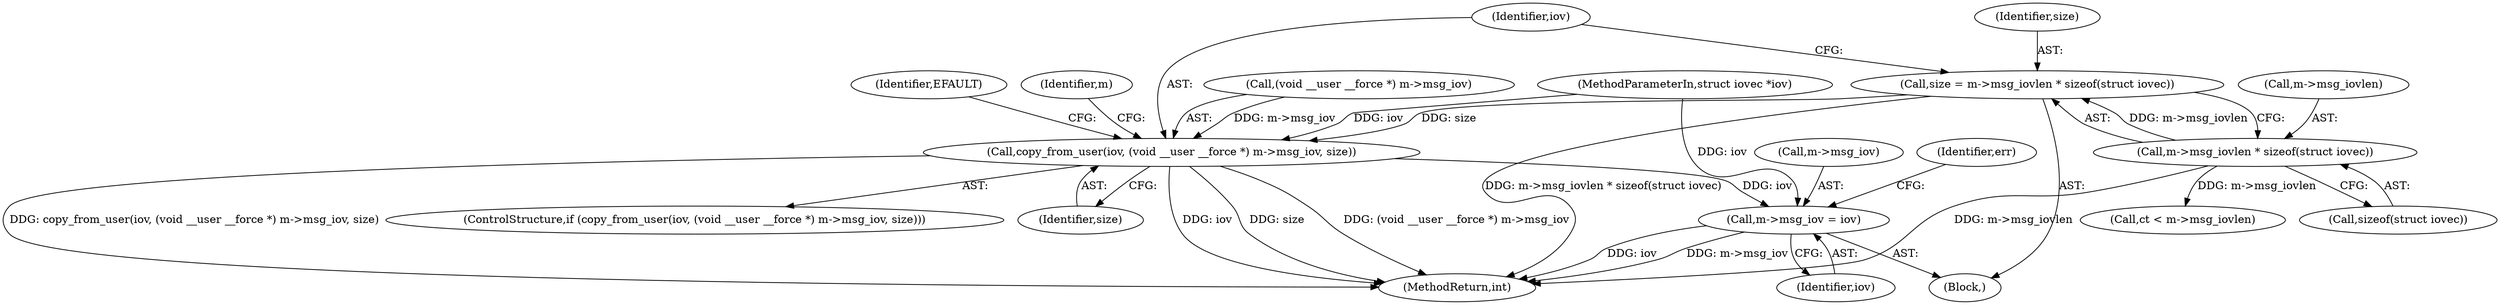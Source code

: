 digraph "0_linux_f3d3342602f8bcbf37d7c46641cb9bca7618eb1c_14@API" {
"1000157" [label="(Call,size = m->msg_iovlen * sizeof(struct iovec))"];
"1000159" [label="(Call,m->msg_iovlen * sizeof(struct iovec))"];
"1000166" [label="(Call,copy_from_user(iov, (void __user __force *) m->msg_iov, size))"];
"1000177" [label="(Call,m->msg_iov = iov)"];
"1000229" [label="(MethodReturn,int)"];
"1000102" [label="(MethodParameterIn,struct iovec *iov)"];
"1000157" [label="(Call,size = m->msg_iovlen * sizeof(struct iovec))"];
"1000183" [label="(Identifier,err)"];
"1000158" [label="(Identifier,size)"];
"1000189" [label="(Call,ct < m->msg_iovlen)"];
"1000168" [label="(Call,(void __user __force *) m->msg_iov)"];
"1000166" [label="(Call,copy_from_user(iov, (void __user __force *) m->msg_iov, size))"];
"1000160" [label="(Call,m->msg_iovlen)"];
"1000181" [label="(Identifier,iov)"];
"1000176" [label="(Identifier,EFAULT)"];
"1000159" [label="(Call,m->msg_iovlen * sizeof(struct iovec))"];
"1000167" [label="(Identifier,iov)"];
"1000165" [label="(ControlStructure,if (copy_from_user(iov, (void __user __force *) m->msg_iov, size)))"];
"1000163" [label="(Call,sizeof(struct iovec))"];
"1000173" [label="(Identifier,size)"];
"1000179" [label="(Identifier,m)"];
"1000178" [label="(Call,m->msg_iov)"];
"1000105" [label="(Block,)"];
"1000177" [label="(Call,m->msg_iov = iov)"];
"1000157" -> "1000105"  [label="AST: "];
"1000157" -> "1000159"  [label="CFG: "];
"1000158" -> "1000157"  [label="AST: "];
"1000159" -> "1000157"  [label="AST: "];
"1000167" -> "1000157"  [label="CFG: "];
"1000157" -> "1000229"  [label="DDG: m->msg_iovlen * sizeof(struct iovec)"];
"1000159" -> "1000157"  [label="DDG: m->msg_iovlen"];
"1000157" -> "1000166"  [label="DDG: size"];
"1000159" -> "1000163"  [label="CFG: "];
"1000160" -> "1000159"  [label="AST: "];
"1000163" -> "1000159"  [label="AST: "];
"1000159" -> "1000229"  [label="DDG: m->msg_iovlen"];
"1000159" -> "1000189"  [label="DDG: m->msg_iovlen"];
"1000166" -> "1000165"  [label="AST: "];
"1000166" -> "1000173"  [label="CFG: "];
"1000167" -> "1000166"  [label="AST: "];
"1000168" -> "1000166"  [label="AST: "];
"1000173" -> "1000166"  [label="AST: "];
"1000176" -> "1000166"  [label="CFG: "];
"1000179" -> "1000166"  [label="CFG: "];
"1000166" -> "1000229"  [label="DDG: (void __user __force *) m->msg_iov"];
"1000166" -> "1000229"  [label="DDG: copy_from_user(iov, (void __user __force *) m->msg_iov, size)"];
"1000166" -> "1000229"  [label="DDG: iov"];
"1000166" -> "1000229"  [label="DDG: size"];
"1000102" -> "1000166"  [label="DDG: iov"];
"1000168" -> "1000166"  [label="DDG: m->msg_iov"];
"1000166" -> "1000177"  [label="DDG: iov"];
"1000177" -> "1000105"  [label="AST: "];
"1000177" -> "1000181"  [label="CFG: "];
"1000178" -> "1000177"  [label="AST: "];
"1000181" -> "1000177"  [label="AST: "];
"1000183" -> "1000177"  [label="CFG: "];
"1000177" -> "1000229"  [label="DDG: iov"];
"1000177" -> "1000229"  [label="DDG: m->msg_iov"];
"1000102" -> "1000177"  [label="DDG: iov"];
}
